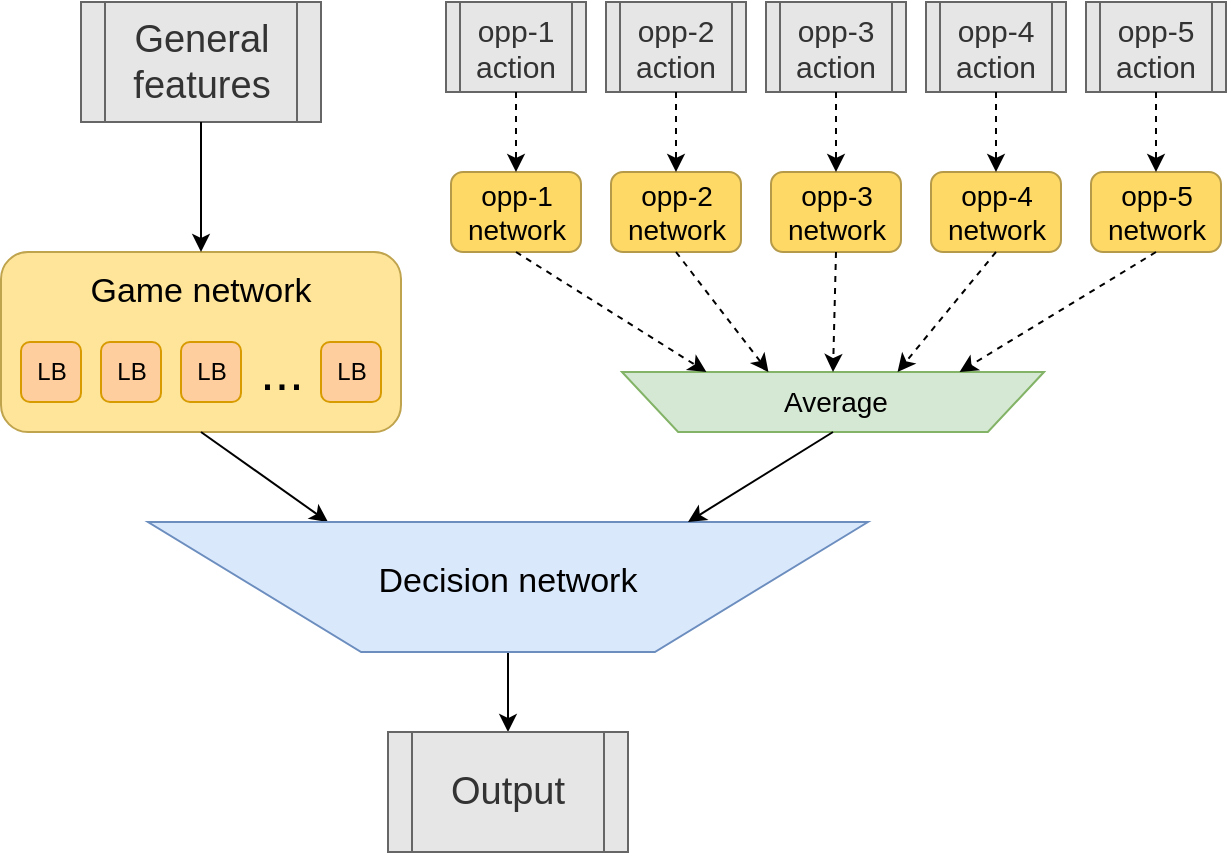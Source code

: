 <mxfile version="10.8.4" type="device"><diagram id="Nujr87CPV6T8Q3hBs17u" name="Page-1"><mxGraphModel dx="1010" dy="543" grid="1" gridSize="10" guides="1" tooltips="1" connect="1" arrows="1" fold="1" page="1" pageScale="1" pageWidth="850" pageHeight="1100" math="0" shadow="0"><root><mxCell id="0"/><mxCell id="1" parent="0"/><mxCell id="yPQdVCDBQvc4E2wcACdI-1" value="&lt;font style=&quot;font-size: 19px&quot;&gt;General&lt;/font&gt;&lt;br&gt;&lt;div&gt;&lt;font style=&quot;font-size: 19px&quot;&gt;features&lt;/font&gt;&lt;/div&gt;" style="shape=process;whiteSpace=wrap;html=1;backgroundOutline=1;fillColor=#E6E6E6;strokeColor=#666666;fontColor=#333333;" parent="1" vertex="1"><mxGeometry x="206.5" y="85" width="120" height="60" as="geometry"/></mxCell><mxCell id="yPQdVCDBQvc4E2wcACdI-4" value="" style="rounded=1;whiteSpace=wrap;html=1;fillColor=#FFE599;strokeColor=#BFA34D;" parent="1" vertex="1"><mxGeometry x="166.5" y="210" width="200" height="90" as="geometry"/></mxCell><mxCell id="yPQdVCDBQvc4E2wcACdI-6" value="" style="endArrow=classic;html=1;exitX=0.5;exitY=1;exitDx=0;exitDy=0;entryX=0.5;entryY=0;entryDx=0;entryDy=0;" parent="1" source="yPQdVCDBQvc4E2wcACdI-1" target="yPQdVCDBQvc4E2wcACdI-4" edge="1"><mxGeometry width="50" height="50" relative="1" as="geometry"><mxPoint x="136.5" y="370" as="sourcePoint"/><mxPoint x="276.5" y="180" as="targetPoint"/></mxGeometry></mxCell><mxCell id="yPQdVCDBQvc4E2wcACdI-23" value="" style="endArrow=classic;html=1;strokeWidth=1;exitX=0.5;exitY=1;exitDx=0;exitDy=0;entryX=0.75;entryY=1;entryDx=0;entryDy=0;" parent="1" source="yPQdVCDBQvc4E2wcACdI-4" target="yPQdVCDBQvc4E2wcACdI-29" edge="1"><mxGeometry width="50" height="50" relative="1" as="geometry"><mxPoint x="200" y="540" as="sourcePoint"/><mxPoint x="340" y="330" as="targetPoint"/></mxGeometry></mxCell><mxCell id="yPQdVCDBQvc4E2wcACdI-26" value="" style="endArrow=classic;html=1;strokeWidth=1;exitX=0.5;exitY=1;exitDx=0;exitDy=0;entryX=0.5;entryY=0;entryDx=0;entryDy=0;" parent="1" target="yPQdVCDBQvc4E2wcACdI-28" edge="1"><mxGeometry width="50" height="50" relative="1" as="geometry"><mxPoint x="420" y="400" as="sourcePoint"/><mxPoint x="420" y="450" as="targetPoint"/></mxGeometry></mxCell><mxCell id="yPQdVCDBQvc4E2wcACdI-28" value="&lt;font style=&quot;font-size: 19px&quot;&gt;Output&lt;/font&gt;" style="shape=process;whiteSpace=wrap;html=1;backgroundOutline=1;fillColor=#E6E6E6;strokeColor=#666666;fontColor=#333333;" parent="1" vertex="1"><mxGeometry x="360" y="450" width="120" height="60" as="geometry"/></mxCell><mxCell id="yPQdVCDBQvc4E2wcACdI-29" value="" style="shape=trapezoid;perimeter=trapezoidPerimeter;whiteSpace=wrap;html=1;fillColor=#dae8fc;rotation=180;strokeColor=#6c8ebf;size=0.296;" parent="1" vertex="1"><mxGeometry x="240" y="345" width="360" height="65" as="geometry"/></mxCell><mxCell id="yPQdVCDBQvc4E2wcACdI-30" value="&lt;font style=&quot;font-size: 17px&quot;&gt;Decision network&lt;/font&gt;" style="text;html=1;strokeColor=none;fillColor=none;align=center;verticalAlign=middle;whiteSpace=wrap;rounded=0;" parent="1" vertex="1"><mxGeometry x="315" y="365" width="210" height="20" as="geometry"/></mxCell><mxCell id="yPQdVCDBQvc4E2wcACdI-32" value="LB" style="rounded=1;whiteSpace=wrap;html=1;strokeColor=#d79b00;fillColor=#FFCE9F;" parent="1" vertex="1"><mxGeometry x="176.5" y="255" width="30" height="30" as="geometry"/></mxCell><mxCell id="yPQdVCDBQvc4E2wcACdI-33" value="LB" style="rounded=1;whiteSpace=wrap;html=1;strokeColor=#d79b00;fillColor=#FFCE9F;" parent="1" vertex="1"><mxGeometry x="216.5" y="255" width="30" height="30" as="geometry"/></mxCell><mxCell id="yPQdVCDBQvc4E2wcACdI-34" value="LB" style="rounded=1;whiteSpace=wrap;html=1;strokeColor=#d79b00;fillColor=#FFCE9F;" parent="1" vertex="1"><mxGeometry x="256.5" y="255" width="30" height="30" as="geometry"/></mxCell><mxCell id="yPQdVCDBQvc4E2wcACdI-35" value="LB" style="rounded=1;whiteSpace=wrap;html=1;strokeColor=#d79b00;fillColor=#FFCE9F;" parent="1" vertex="1"><mxGeometry x="326.5" y="255" width="30" height="30" as="geometry"/></mxCell><mxCell id="yPQdVCDBQvc4E2wcACdI-36" value="..." style="text;html=1;strokeColor=none;fillColor=none;align=center;verticalAlign=middle;whiteSpace=wrap;rounded=0;fontSize=26;" parent="1" vertex="1"><mxGeometry x="286.5" y="260" width="40" height="20" as="geometry"/></mxCell><mxCell id="yPQdVCDBQvc4E2wcACdI-42" value="Game network" style="text;html=1;strokeColor=none;fillColor=none;align=center;verticalAlign=middle;whiteSpace=wrap;rounded=0;fontSize=17;" parent="1" vertex="1"><mxGeometry x="199" y="220" width="135" height="20" as="geometry"/></mxCell><mxCell id="vyJ_6nQpEZmQsJCdW_4Q-1" value="&lt;div style=&quot;font-size: 15px&quot;&gt;opp-1 action&lt;br&gt;&lt;/div&gt;" style="shape=process;whiteSpace=wrap;html=1;backgroundOutline=1;fillColor=#E6E6E6;strokeColor=#666666;fontColor=#333333;" parent="1" vertex="1"><mxGeometry x="389" y="85" width="70" height="45" as="geometry"/></mxCell><mxCell id="vyJ_6nQpEZmQsJCdW_4Q-3" value="&lt;div style=&quot;font-size: 15px&quot;&gt;opp-2 action&lt;br&gt;&lt;/div&gt;" style="shape=process;whiteSpace=wrap;html=1;backgroundOutline=1;fillColor=#E6E6E6;strokeColor=#666666;fontColor=#333333;" parent="1" vertex="1"><mxGeometry x="469" y="85" width="70" height="45" as="geometry"/></mxCell><mxCell id="vyJ_6nQpEZmQsJCdW_4Q-4" value="&lt;div style=&quot;font-size: 15px&quot;&gt;opp-3 action&lt;br&gt;&lt;/div&gt;" style="shape=process;whiteSpace=wrap;html=1;backgroundOutline=1;fillColor=#E6E6E6;strokeColor=#666666;fontColor=#333333;" parent="1" vertex="1"><mxGeometry x="549" y="85" width="70" height="45" as="geometry"/></mxCell><mxCell id="vyJ_6nQpEZmQsJCdW_4Q-5" value="&lt;div style=&quot;font-size: 15px&quot;&gt;opp-4 action&lt;br&gt;&lt;/div&gt;" style="shape=process;whiteSpace=wrap;html=1;backgroundOutline=1;fillColor=#E6E6E6;strokeColor=#666666;fontColor=#333333;" parent="1" vertex="1"><mxGeometry x="629" y="85" width="70" height="45" as="geometry"/></mxCell><mxCell id="vyJ_6nQpEZmQsJCdW_4Q-6" value="&lt;div style=&quot;font-size: 15px&quot;&gt;opp-5 action&lt;br&gt;&lt;/div&gt;" style="shape=process;whiteSpace=wrap;html=1;backgroundOutline=1;fillColor=#E6E6E6;strokeColor=#666666;fontColor=#333333;" parent="1" vertex="1"><mxGeometry x="709" y="85" width="70" height="45" as="geometry"/></mxCell><mxCell id="vyJ_6nQpEZmQsJCdW_4Q-8" value="&lt;font style=&quot;font-size: 14px&quot;&gt;opp-1 network&lt;/font&gt;" style="rounded=1;whiteSpace=wrap;html=1;fillColor=#FFD966;strokeColor=#B59A49;" parent="1" vertex="1"><mxGeometry x="391.5" y="170" width="65" height="40" as="geometry"/></mxCell><mxCell id="vyJ_6nQpEZmQsJCdW_4Q-9" value="&lt;font style=&quot;font-size: 14px&quot;&gt;opp-2 network&lt;/font&gt;" style="rounded=1;whiteSpace=wrap;html=1;fillColor=#FFD966;strokeColor=#B59A49;" parent="1" vertex="1"><mxGeometry x="471.5" y="170" width="65" height="40" as="geometry"/></mxCell><mxCell id="vyJ_6nQpEZmQsJCdW_4Q-10" value="&lt;font style=&quot;font-size: 14px&quot;&gt;opp-3 network&lt;/font&gt;" style="rounded=1;whiteSpace=wrap;html=1;fillColor=#FFD966;strokeColor=#B59A49;" parent="1" vertex="1"><mxGeometry x="551.5" y="170" width="65" height="40" as="geometry"/></mxCell><mxCell id="vyJ_6nQpEZmQsJCdW_4Q-11" value="&lt;font style=&quot;font-size: 14px&quot;&gt;opp-4 network&lt;/font&gt;" style="rounded=1;whiteSpace=wrap;html=1;fillColor=#FFD966;strokeColor=#B59A49;" parent="1" vertex="1"><mxGeometry x="631.5" y="170" width="65" height="40" as="geometry"/></mxCell><mxCell id="vyJ_6nQpEZmQsJCdW_4Q-12" value="&lt;font style=&quot;font-size: 14px&quot;&gt;opp-5 network&lt;/font&gt;" style="rounded=1;whiteSpace=wrap;html=1;fillColor=#FFD966;strokeColor=#B59A49;labelBackgroundColor=none;" parent="1" vertex="1"><mxGeometry x="711.5" y="170" width="65" height="40" as="geometry"/></mxCell><mxCell id="vyJ_6nQpEZmQsJCdW_4Q-13" value="" style="endArrow=classic;html=1;exitX=0.5;exitY=1;exitDx=0;exitDy=0;entryX=0.5;entryY=0;entryDx=0;entryDy=0;dashed=1;" parent="1" source="vyJ_6nQpEZmQsJCdW_4Q-1" target="vyJ_6nQpEZmQsJCdW_4Q-8" edge="1"><mxGeometry width="50" height="50" relative="1" as="geometry"><mxPoint x="514" y="345" as="sourcePoint"/><mxPoint x="564" y="295" as="targetPoint"/></mxGeometry></mxCell><mxCell id="vyJ_6nQpEZmQsJCdW_4Q-14" value="" style="endArrow=classic;html=1;exitX=0.5;exitY=1;exitDx=0;exitDy=0;entryX=0.5;entryY=0;entryDx=0;entryDy=0;dashed=1;" parent="1" source="vyJ_6nQpEZmQsJCdW_4Q-3" target="vyJ_6nQpEZmQsJCdW_4Q-9" edge="1"><mxGeometry width="50" height="50" relative="1" as="geometry"><mxPoint x="434" y="130" as="sourcePoint"/><mxPoint x="434" y="165" as="targetPoint"/></mxGeometry></mxCell><mxCell id="vyJ_6nQpEZmQsJCdW_4Q-15" value="" style="endArrow=classic;html=1;exitX=0.5;exitY=1;exitDx=0;exitDy=0;entryX=0.5;entryY=0;entryDx=0;entryDy=0;dashed=1;" parent="1" source="vyJ_6nQpEZmQsJCdW_4Q-4" target="vyJ_6nQpEZmQsJCdW_4Q-10" edge="1"><mxGeometry width="50" height="50" relative="1" as="geometry"><mxPoint x="444" y="140" as="sourcePoint"/><mxPoint x="444" y="175" as="targetPoint"/></mxGeometry></mxCell><mxCell id="vyJ_6nQpEZmQsJCdW_4Q-16" value="" style="endArrow=classic;html=1;exitX=0.5;exitY=1;exitDx=0;exitDy=0;entryX=0.5;entryY=0;entryDx=0;entryDy=0;dashed=1;" parent="1" source="vyJ_6nQpEZmQsJCdW_4Q-5" target="vyJ_6nQpEZmQsJCdW_4Q-11" edge="1"><mxGeometry width="50" height="50" relative="1" as="geometry"><mxPoint x="454" y="150" as="sourcePoint"/><mxPoint x="454" y="185" as="targetPoint"/></mxGeometry></mxCell><mxCell id="vyJ_6nQpEZmQsJCdW_4Q-17" value="" style="endArrow=classic;html=1;exitX=0.5;exitY=1;exitDx=0;exitDy=0;entryX=0.5;entryY=0;entryDx=0;entryDy=0;dashed=1;" parent="1" source="vyJ_6nQpEZmQsJCdW_4Q-6" target="vyJ_6nQpEZmQsJCdW_4Q-12" edge="1"><mxGeometry width="50" height="50" relative="1" as="geometry"><mxPoint x="464" y="160" as="sourcePoint"/><mxPoint x="464" y="195" as="targetPoint"/></mxGeometry></mxCell><mxCell id="vyJ_6nQpEZmQsJCdW_4Q-18" value="" style="shape=trapezoid;perimeter=trapezoidPerimeter;whiteSpace=wrap;html=1;size=0.133;rotation=180;fillColor=#d5e8d4;strokeColor=#82b366;" parent="1" vertex="1"><mxGeometry x="477" y="270" width="211" height="30" as="geometry"/></mxCell><mxCell id="vyJ_6nQpEZmQsJCdW_4Q-22" value="&lt;font style=&quot;font-size: 14px&quot;&gt;Average&lt;/font&gt;" style="text;html=1;strokeColor=none;fillColor=none;align=center;verticalAlign=middle;whiteSpace=wrap;rounded=0;" parent="1" vertex="1"><mxGeometry x="539" y="275" width="90" height="20" as="geometry"/></mxCell><mxCell id="vyJ_6nQpEZmQsJCdW_4Q-23" value="" style="endArrow=classic;html=1;exitX=0.5;exitY=0;exitDx=0;exitDy=0;entryX=0.25;entryY=1;entryDx=0;entryDy=0;" parent="1" source="vyJ_6nQpEZmQsJCdW_4Q-18" target="yPQdVCDBQvc4E2wcACdI-29" edge="1"><mxGeometry width="50" height="50" relative="1" as="geometry"><mxPoint x="755" y="345" as="sourcePoint"/><mxPoint x="805" y="295" as="targetPoint"/></mxGeometry></mxCell><mxCell id="vyJ_6nQpEZmQsJCdW_4Q-24" value="" style="endArrow=classic;html=1;exitX=0.5;exitY=1;exitDx=0;exitDy=0;entryX=0.8;entryY=1;entryDx=0;entryDy=0;entryPerimeter=0;dashed=1;" parent="1" source="vyJ_6nQpEZmQsJCdW_4Q-8" target="vyJ_6nQpEZmQsJCdW_4Q-18" edge="1"><mxGeometry width="50" height="50" relative="1" as="geometry"><mxPoint x="790" y="350" as="sourcePoint"/><mxPoint x="460" y="260" as="targetPoint"/></mxGeometry></mxCell><mxCell id="vyJ_6nQpEZmQsJCdW_4Q-25" value="" style="endArrow=classic;html=1;exitX=0.5;exitY=1;exitDx=0;exitDy=0;entryX=0.653;entryY=1;entryDx=0;entryDy=0;entryPerimeter=0;dashed=1;" parent="1" source="vyJ_6nQpEZmQsJCdW_4Q-9" target="vyJ_6nQpEZmQsJCdW_4Q-18" edge="1"><mxGeometry width="50" height="50" relative="1" as="geometry"><mxPoint x="740" y="225" as="sourcePoint"/><mxPoint x="550" y="230" as="targetPoint"/></mxGeometry></mxCell><mxCell id="vyJ_6nQpEZmQsJCdW_4Q-26" value="" style="endArrow=classic;html=1;exitX=0.5;exitY=1;exitDx=0;exitDy=0;entryX=0.5;entryY=1;entryDx=0;entryDy=0;dashed=1;" parent="1" source="vyJ_6nQpEZmQsJCdW_4Q-10" target="vyJ_6nQpEZmQsJCdW_4Q-18" edge="1"><mxGeometry width="50" height="50" relative="1" as="geometry"><mxPoint x="444" y="215" as="sourcePoint"/><mxPoint x="562" y="290" as="targetPoint"/></mxGeometry></mxCell><mxCell id="vyJ_6nQpEZmQsJCdW_4Q-27" value="" style="endArrow=classic;html=1;exitX=0.5;exitY=1;exitDx=0;exitDy=0;entryX=0.347;entryY=1;entryDx=0;entryDy=0;entryPerimeter=0;dashed=1;" parent="1" source="vyJ_6nQpEZmQsJCdW_4Q-11" target="vyJ_6nQpEZmQsJCdW_4Q-18" edge="1"><mxGeometry width="50" height="50" relative="1" as="geometry"><mxPoint x="454" y="225" as="sourcePoint"/><mxPoint x="620" y="240" as="targetPoint"/></mxGeometry></mxCell><mxCell id="vyJ_6nQpEZmQsJCdW_4Q-28" value="" style="endArrow=classic;html=1;exitX=0.5;exitY=1;exitDx=0;exitDy=0;entryX=0.2;entryY=1;entryDx=0;entryDy=0;entryPerimeter=0;dashed=1;" parent="1" source="vyJ_6nQpEZmQsJCdW_4Q-12" target="vyJ_6nQpEZmQsJCdW_4Q-18" edge="1"><mxGeometry width="50" height="50" relative="1" as="geometry"><mxPoint x="464" y="235" as="sourcePoint"/><mxPoint x="700" y="267" as="targetPoint"/></mxGeometry></mxCell></root></mxGraphModel></diagram></mxfile>